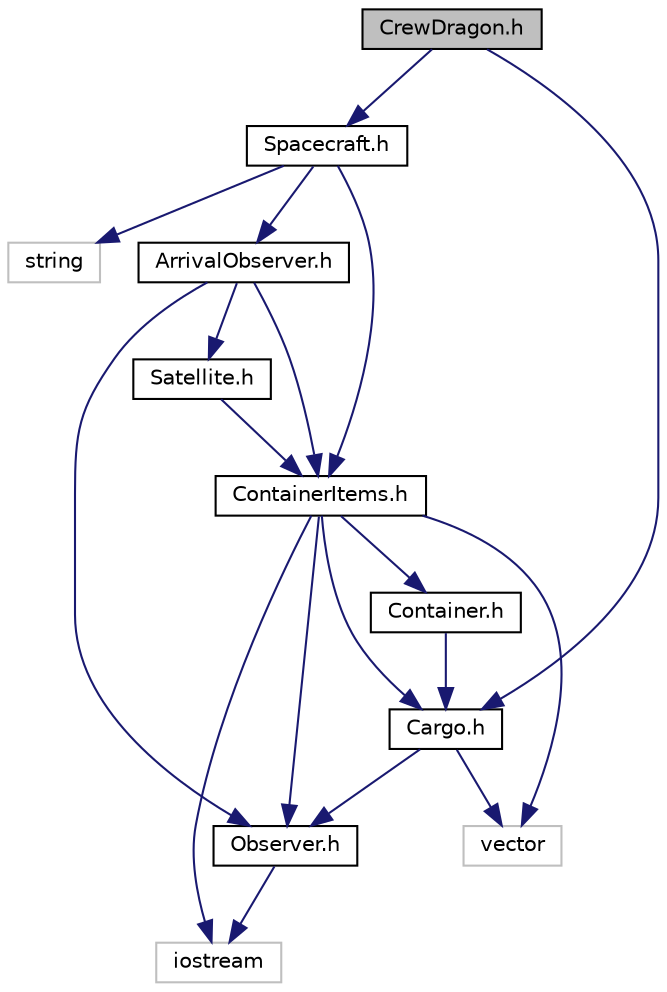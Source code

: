 digraph "CrewDragon.h"
{
 // LATEX_PDF_SIZE
  edge [fontname="Helvetica",fontsize="10",labelfontname="Helvetica",labelfontsize="10"];
  node [fontname="Helvetica",fontsize="10",shape=record];
  Node1 [label="CrewDragon.h",height=0.2,width=0.4,color="black", fillcolor="grey75", style="filled", fontcolor="black",tooltip=" "];
  Node1 -> Node2 [color="midnightblue",fontsize="10",style="solid"];
  Node2 [label="Spacecraft.h",height=0.2,width=0.4,color="black", fillcolor="white", style="filled",URL="$Spacecraft_8h.html",tooltip=" "];
  Node2 -> Node3 [color="midnightblue",fontsize="10",style="solid"];
  Node3 [label="string",height=0.2,width=0.4,color="grey75", fillcolor="white", style="filled",tooltip=" "];
  Node2 -> Node4 [color="midnightblue",fontsize="10",style="solid"];
  Node4 [label="ContainerItems.h",height=0.2,width=0.4,color="black", fillcolor="white", style="filled",URL="$ContainerItems_8h.html",tooltip=" "];
  Node4 -> Node5 [color="midnightblue",fontsize="10",style="solid"];
  Node5 [label="Cargo.h",height=0.2,width=0.4,color="black", fillcolor="white", style="filled",URL="$Cargo_8h.html",tooltip=" "];
  Node5 -> Node6 [color="midnightblue",fontsize="10",style="solid"];
  Node6 [label="Observer.h",height=0.2,width=0.4,color="black", fillcolor="white", style="filled",URL="$Observer_8h.html",tooltip=" "];
  Node6 -> Node7 [color="midnightblue",fontsize="10",style="solid"];
  Node7 [label="iostream",height=0.2,width=0.4,color="grey75", fillcolor="white", style="filled",tooltip=" "];
  Node5 -> Node8 [color="midnightblue",fontsize="10",style="solid"];
  Node8 [label="vector",height=0.2,width=0.4,color="grey75", fillcolor="white", style="filled",tooltip=" "];
  Node4 -> Node9 [color="midnightblue",fontsize="10",style="solid"];
  Node9 [label="Container.h",height=0.2,width=0.4,color="black", fillcolor="white", style="filled",URL="$Container_8h.html",tooltip=" "];
  Node9 -> Node5 [color="midnightblue",fontsize="10",style="solid"];
  Node4 -> Node6 [color="midnightblue",fontsize="10",style="solid"];
  Node4 -> Node7 [color="midnightblue",fontsize="10",style="solid"];
  Node4 -> Node8 [color="midnightblue",fontsize="10",style="solid"];
  Node2 -> Node10 [color="midnightblue",fontsize="10",style="solid"];
  Node10 [label="ArrivalObserver.h",height=0.2,width=0.4,color="black", fillcolor="white", style="filled",URL="$ArrivalObserver_8h.html",tooltip=" "];
  Node10 -> Node6 [color="midnightblue",fontsize="10",style="solid"];
  Node10 -> Node4 [color="midnightblue",fontsize="10",style="solid"];
  Node10 -> Node11 [color="midnightblue",fontsize="10",style="solid"];
  Node11 [label="Satellite.h",height=0.2,width=0.4,color="black", fillcolor="white", style="filled",URL="$Satellite_8h.html",tooltip=" "];
  Node11 -> Node4 [color="midnightblue",fontsize="10",style="solid"];
  Node1 -> Node5 [color="midnightblue",fontsize="10",style="solid"];
}
